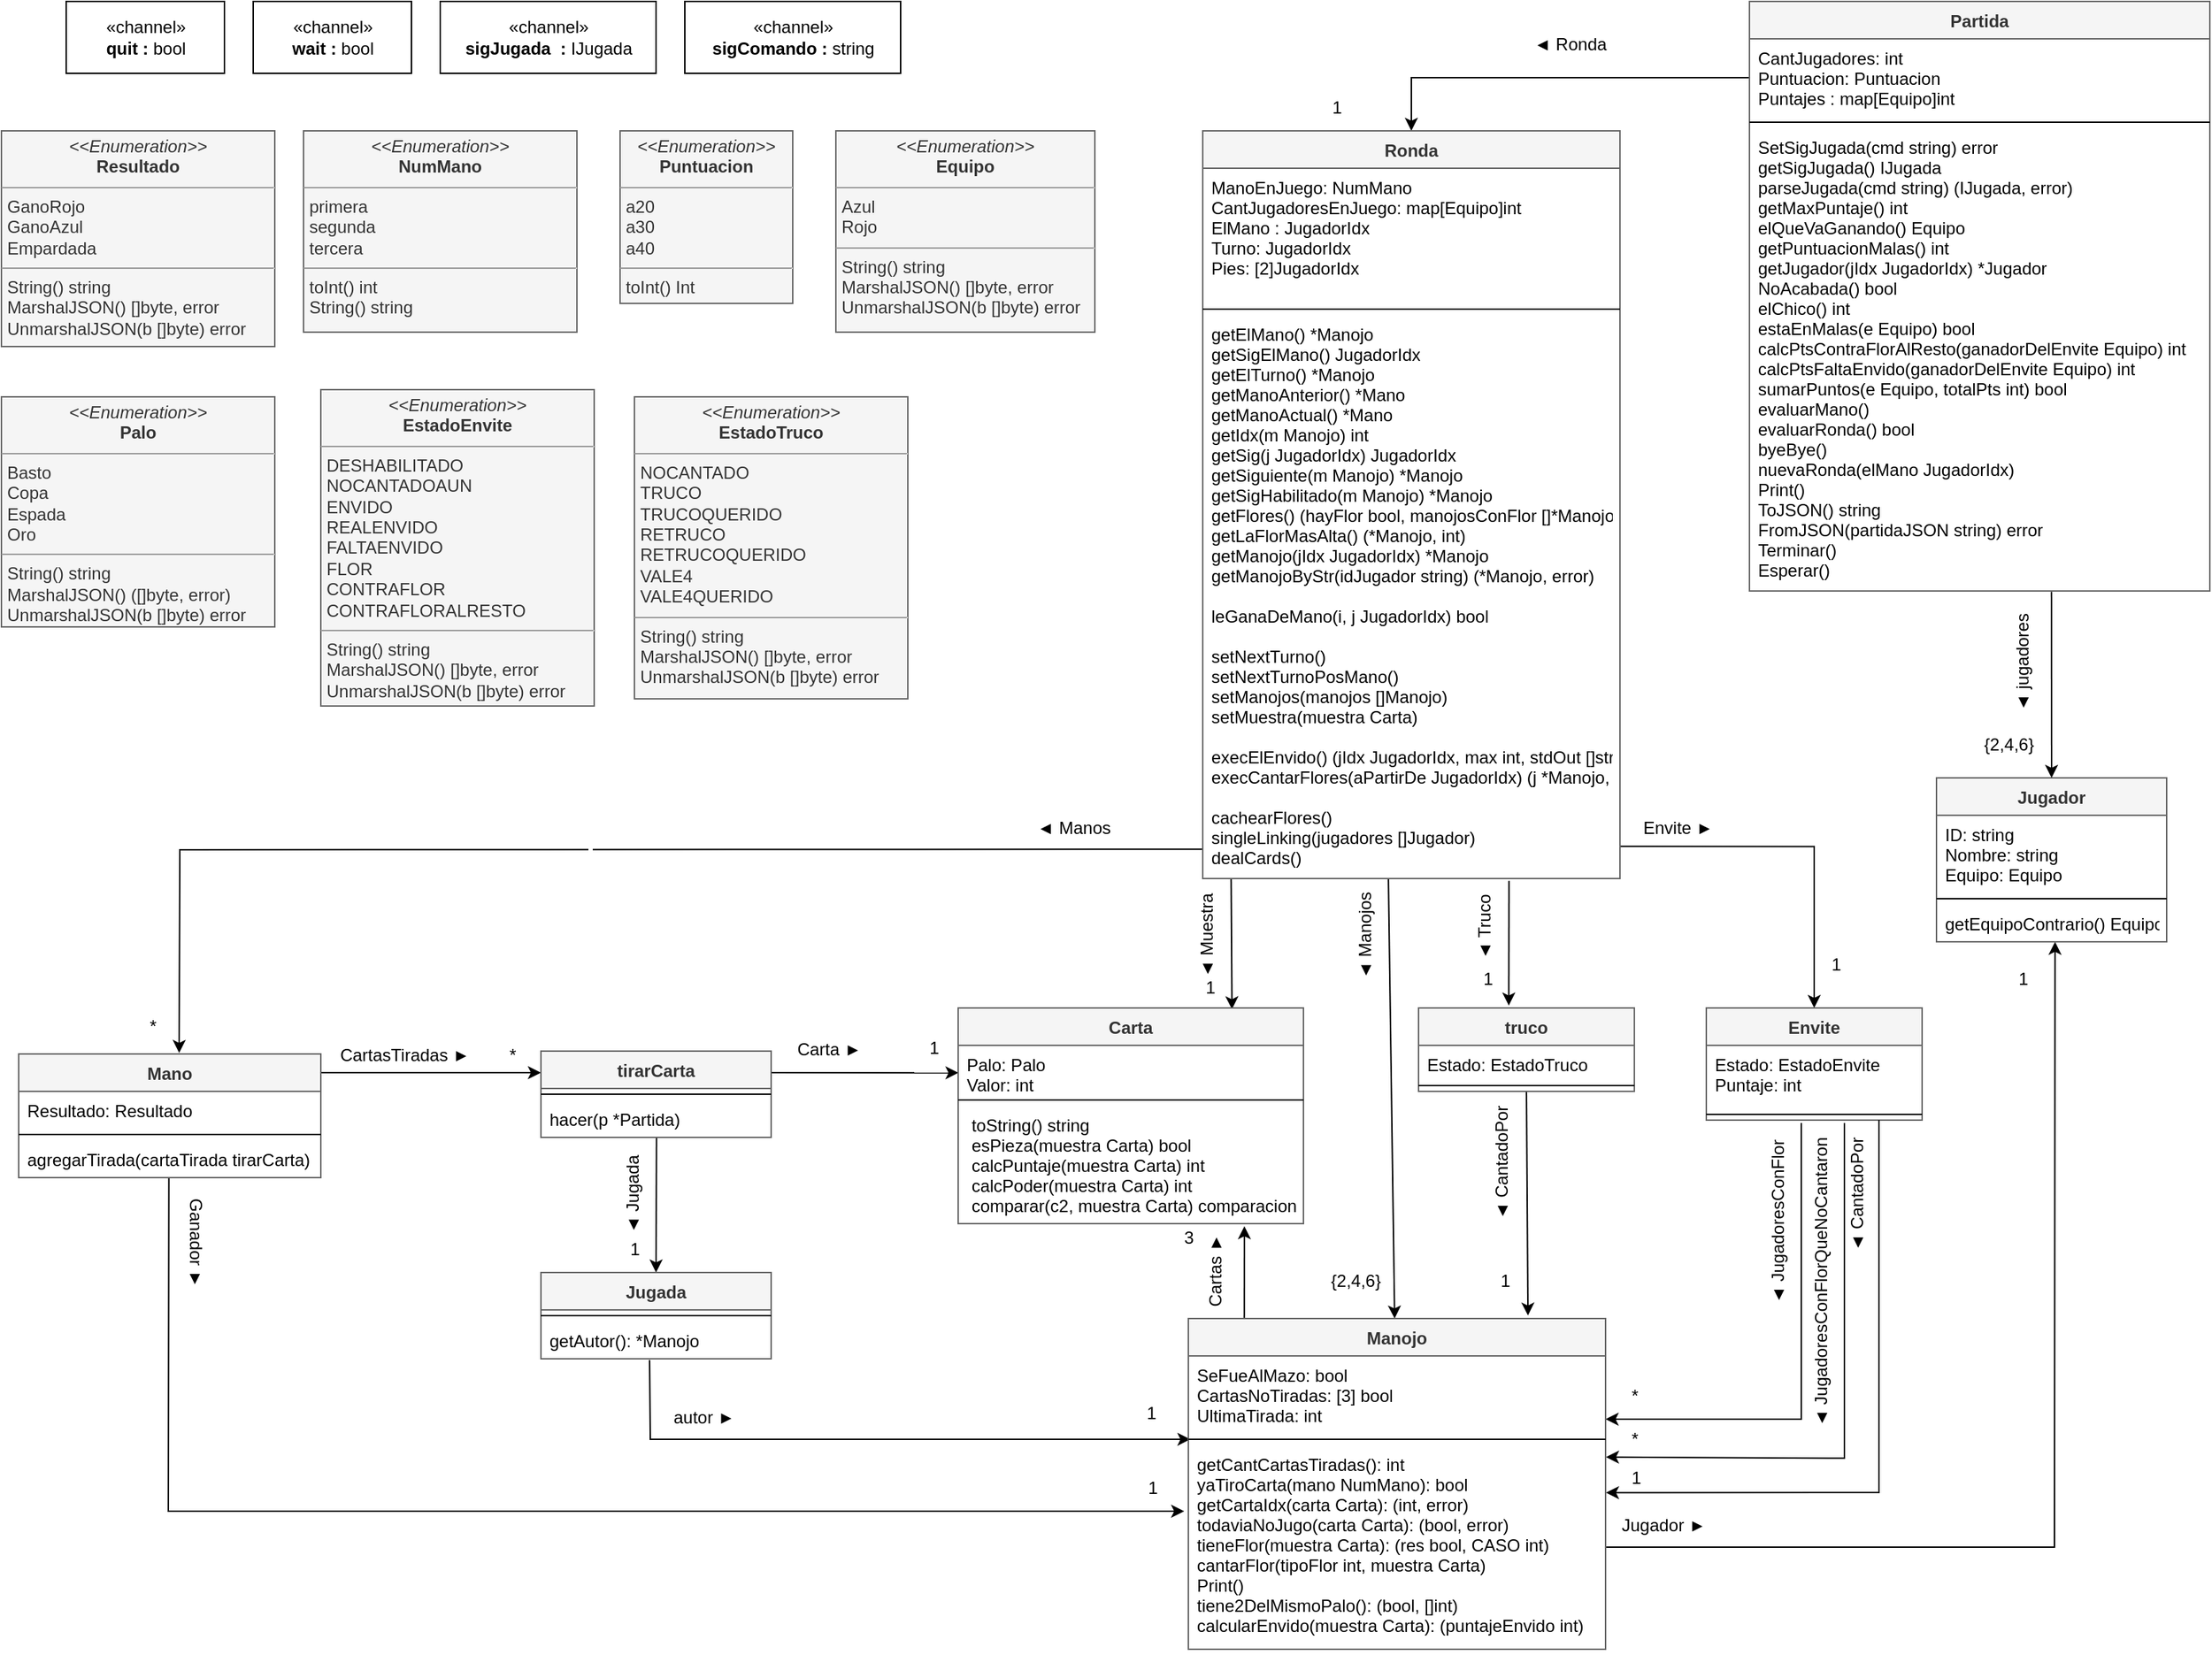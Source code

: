 <mxfile version="13.1.2" type="device" pages="2"><diagram id="nDj0JOQFukl0Y9T90QId" name="Diag. de clases"><mxGraphModel dx="868" dy="529" grid="1" gridSize="10" guides="1" tooltips="1" connect="1" arrows="1" fold="1" page="1" pageScale="1" pageWidth="1920" pageHeight="1200" math="0" shadow="0"><root><mxCell id="0"/><mxCell id="1" parent="0"/><mxCell id="qaF7zpPSC-HXymgIF2Xz-1" value="&lt;p style=&quot;margin: 0px ; margin-top: 4px ; text-align: center&quot;&gt;&lt;i&gt;&amp;lt;&amp;lt;Enumeration&amp;gt;&amp;gt;&lt;/i&gt;&lt;br&gt;&lt;b&gt;Puntuacion&lt;/b&gt;&lt;/p&gt;&lt;hr size=&quot;1&quot;&gt;&lt;p style=&quot;margin: 0px ; margin-left: 4px&quot;&gt;a20&lt;/p&gt;&lt;p style=&quot;margin: 0px ; margin-left: 4px&quot;&gt;a30&lt;/p&gt;&lt;p style=&quot;margin: 0px ; margin-left: 4px&quot;&gt;a40&lt;/p&gt;&lt;hr size=&quot;1&quot;&gt;&lt;p style=&quot;margin: 0px ; margin-left: 4px&quot;&gt;toInt() Int&lt;br&gt;&lt;/p&gt;" style="verticalAlign=top;align=left;overflow=fill;fontSize=12;fontFamily=Helvetica;html=1;fillColor=#f5f5f5;strokeColor=#666666;fontColor=#333333;" parent="1" vertex="1"><mxGeometry x="485" y="130" width="120" height="120" as="geometry"/></mxCell><mxCell id="qaF7zpPSC-HXymgIF2Xz-2" value="&lt;p style=&quot;margin: 0px ; margin-top: 4px ; text-align: center&quot;&gt;&lt;i&gt;&amp;lt;&amp;lt;Enumeration&amp;gt;&amp;gt;&lt;/i&gt;&lt;br&gt;&lt;b&gt;Equipo&lt;/b&gt;&lt;/p&gt;&lt;hr size=&quot;1&quot;&gt;&lt;p style=&quot;margin: 0px ; margin-left: 4px&quot;&gt;Azul&lt;/p&gt;&lt;p style=&quot;margin: 0px ; margin-left: 4px&quot;&gt;Rojo&lt;/p&gt;&lt;hr size=&quot;1&quot;&gt;&lt;p style=&quot;margin: 0px ; margin-left: 4px&quot;&gt;String() string&lt;/p&gt;&lt;p style=&quot;margin: 0px ; margin-left: 4px&quot;&gt;MarshalJSON() []byte, error&lt;/p&gt;&lt;p style=&quot;margin: 0px ; margin-left: 4px&quot;&gt;UnmarshalJSON(b []byte) error&lt;/p&gt;" style="verticalAlign=top;align=left;overflow=fill;fontSize=12;fontFamily=Helvetica;html=1;fillColor=#f5f5f5;strokeColor=#666666;fontColor=#333333;" parent="1" vertex="1"><mxGeometry x="635" y="130" width="180" height="140" as="geometry"/></mxCell><mxCell id="qaF7zpPSC-HXymgIF2Xz-18" value="" style="group;movable=0;resizable=0;rotatable=0;deletable=0;editable=0;connectable=0;" parent="1" vertex="1" connectable="0"><mxGeometry x="520" y="730" width="90" height="20" as="geometry"/></mxCell><mxCell id="3Lzw29qSGU8F57wfPo1i-5" value="«channel»&lt;br&gt;&lt;div&gt;&lt;b&gt;quit : &lt;/b&gt;bool&lt;/div&gt;" style="html=1;fontColor=#000000;" parent="1" vertex="1"><mxGeometry x="100" y="40" width="110" height="50" as="geometry"/></mxCell><mxCell id="3Lzw29qSGU8F57wfPo1i-6" value="«channel»&lt;br&gt;&lt;div&gt;&lt;b&gt;wait : &lt;/b&gt;bool&lt;/div&gt;" style="html=1;fontColor=#000000;" parent="1" vertex="1"><mxGeometry x="230" y="40" width="110" height="50" as="geometry"/></mxCell><mxCell id="3Lzw29qSGU8F57wfPo1i-7" value="«channel»&lt;br&gt;&lt;div&gt;&lt;b&gt;sigJugada&amp;nbsp; : &lt;/b&gt;IJugada&lt;/div&gt;" style="html=1;fontColor=#000000;" parent="1" vertex="1"><mxGeometry x="360" y="40" width="150" height="50" as="geometry"/></mxCell><mxCell id="3Lzw29qSGU8F57wfPo1i-8" value="«channel»&lt;br&gt;&lt;div&gt;&lt;b&gt;sigComando : &lt;/b&gt;string&lt;/div&gt;" style="html=1;fontColor=#000000;" parent="1" vertex="1"><mxGeometry x="530" y="40" width="150" height="50" as="geometry"/></mxCell><mxCell id="3Lzw29qSGU8F57wfPo1i-11" value="&lt;p style=&quot;margin: 0px ; margin-top: 4px ; text-align: center&quot;&gt;&lt;i&gt;&amp;lt;&amp;lt;Enumeration&amp;gt;&amp;gt;&lt;/i&gt;&lt;br&gt;&lt;b&gt;EstadoTruco&lt;/b&gt;&lt;br&gt;&lt;/p&gt;&lt;hr size=&quot;1&quot;&gt;&lt;p style=&quot;margin: 0px ; margin-left: 4px&quot;&gt;NOCANTADO&lt;/p&gt;&lt;p style=&quot;margin: 0px ; margin-left: 4px&quot;&gt;TRUCO&lt;/p&gt;&lt;p style=&quot;margin: 0px ; margin-left: 4px&quot;&gt;TRUCOQUERIDO&lt;/p&gt;&lt;p style=&quot;margin: 0px ; margin-left: 4px&quot;&gt;RETRUCO&lt;/p&gt;&lt;p style=&quot;margin: 0px ; margin-left: 4px&quot;&gt;RETRUCOQUERIDO&lt;/p&gt;&lt;p style=&quot;margin: 0px ; margin-left: 4px&quot;&gt;VALE4&lt;/p&gt;&lt;p style=&quot;margin: 0px ; margin-left: 4px&quot;&gt;VALE4QUERIDO&lt;/p&gt;&lt;hr size=&quot;1&quot;&gt;&lt;p style=&quot;margin: 0px ; margin-left: 4px&quot;&gt;String() string&lt;/p&gt;&lt;p style=&quot;margin: 0px ; margin-left: 4px&quot;&gt;MarshalJSON() []byte, error&lt;/p&gt;&lt;p style=&quot;margin: 0px ; margin-left: 4px&quot;&gt;UnmarshalJSON(b []byte) error&lt;/p&gt;" style="verticalAlign=top;align=left;overflow=fill;fontSize=12;fontFamily=Helvetica;html=1;fillColor=#f5f5f5;strokeColor=#666666;fontColor=#333333;" parent="1" vertex="1"><mxGeometry x="495" y="315" width="190" height="210" as="geometry"/></mxCell><mxCell id="3Lzw29qSGU8F57wfPo1i-18" style="edgeStyle=orthogonalEdgeStyle;rounded=0;orthogonalLoop=1;jettySize=auto;html=1;exitX=0.5;exitY=1;exitDx=0;exitDy=0;endArrow=none;endFill=0;fontColor=#000000;" parent="1" source="3Lzw29qSGU8F57wfPo1i-11" target="3Lzw29qSGU8F57wfPo1i-11" edge="1"><mxGeometry relative="1" as="geometry"/></mxCell><mxCell id="7cneNQJJErYi521xwe1f-5" value="&lt;p style=&quot;margin: 0px ; margin-top: 4px ; text-align: center&quot;&gt;&lt;i&gt;&amp;lt;&amp;lt;Enumeration&amp;gt;&amp;gt;&lt;/i&gt;&lt;br&gt;&lt;b&gt;NumMano&lt;/b&gt;&lt;/p&gt;&lt;hr size=&quot;1&quot;&gt;&lt;p style=&quot;margin: 0px ; margin-left: 4px&quot;&gt;primera&lt;/p&gt;&lt;p style=&quot;margin: 0px ; margin-left: 4px&quot;&gt;segunda&lt;/p&gt;&lt;p style=&quot;margin: 0px ; margin-left: 4px&quot;&gt;tercera&lt;br&gt;&lt;/p&gt;&lt;hr size=&quot;1&quot;&gt;&lt;p style=&quot;margin: 0px ; margin-left: 4px&quot;&gt;toInt() int&lt;/p&gt;&lt;p style=&quot;margin: 0px ; margin-left: 4px&quot;&gt;String()&amp;nbsp;string&lt;/p&gt;" style="verticalAlign=top;align=left;overflow=fill;fontSize=12;fontFamily=Helvetica;html=1;fillColor=#f5f5f5;strokeColor=#666666;fontColor=#333333;" parent="1" vertex="1"><mxGeometry x="265" y="130" width="190" height="140" as="geometry"/></mxCell><mxCell id="7cneNQJJErYi521xwe1f-28" value="&lt;p style=&quot;margin: 0px ; margin-top: 4px ; text-align: center&quot;&gt;&lt;i&gt;&amp;lt;&amp;lt;Enumeration&amp;gt;&amp;gt;&lt;/i&gt;&lt;br&gt;&lt;b&gt;EstadoEnvite&lt;/b&gt;&lt;/p&gt;&lt;hr size=&quot;1&quot;&gt;&lt;p style=&quot;margin: 0px ; margin-left: 4px&quot;&gt;DESHABILITADO&lt;/p&gt;&lt;p style=&quot;margin: 0px ; margin-left: 4px&quot;&gt;NOCANTADOAUN&lt;/p&gt;&lt;p style=&quot;margin: 0px ; margin-left: 4px&quot;&gt;&lt;span&gt;&#9;&lt;/span&gt;ENVIDO&lt;/p&gt;&lt;p style=&quot;margin: 0px ; margin-left: 4px&quot;&gt;&lt;span&gt;&#9;&lt;/span&gt;REALENVIDO&lt;/p&gt;&lt;p style=&quot;margin: 0px ; margin-left: 4px&quot;&gt;&lt;span&gt;&#9;&lt;/span&gt;FALTAENVIDO&lt;/p&gt;&lt;p style=&quot;margin: 0px ; margin-left: 4px&quot;&gt;&lt;span&gt;&#9;&lt;/span&gt;FLOR&lt;/p&gt;&lt;p style=&quot;margin: 0px ; margin-left: 4px&quot;&gt;&lt;span&gt;&#9;&lt;/span&gt;CONTRAFLOR&lt;/p&gt;&lt;p style=&quot;margin: 0px ; margin-left: 4px&quot;&gt;&lt;span&gt;&#9;&lt;/span&gt;CONTRAFLORALRESTO&lt;/p&gt;&lt;hr size=&quot;1&quot;&gt;&lt;p style=&quot;margin: 0px ; margin-left: 4px&quot;&gt;&lt;span&gt;String() string&lt;/span&gt;&lt;/p&gt;&lt;p style=&quot;margin: 0px ; margin-left: 4px&quot;&gt;MarshalJSON() []byte, error&lt;/p&gt;&lt;p style=&quot;margin: 0px ; margin-left: 4px&quot;&gt;UnmarshalJSON(b []byte) error&lt;/p&gt;" style="verticalAlign=top;align=left;overflow=fill;fontSize=12;fontFamily=Helvetica;html=1;fillColor=#f5f5f5;strokeColor=#666666;fontColor=#333333;" parent="1" vertex="1"><mxGeometry x="277" y="310" width="190" height="220" as="geometry"/></mxCell><mxCell id="7cneNQJJErYi521xwe1f-39" value="&lt;p style=&quot;margin: 0px ; margin-top: 4px ; text-align: center&quot;&gt;&lt;i&gt;&amp;lt;&amp;lt;Enumeration&amp;gt;&amp;gt;&lt;/i&gt;&lt;br&gt;&lt;b&gt;Palo&lt;/b&gt;&lt;/p&gt;&lt;hr size=&quot;1&quot;&gt;&lt;p style=&quot;margin: 0px ; margin-left: 4px&quot;&gt;Basto&lt;/p&gt;&lt;p style=&quot;margin: 0px ; margin-left: 4px&quot;&gt;Copa&lt;/p&gt;&lt;p style=&quot;margin: 0px ; margin-left: 4px&quot;&gt;Espada&lt;/p&gt;&lt;p style=&quot;margin: 0px ; margin-left: 4px&quot;&gt;Oro&lt;/p&gt;&lt;hr size=&quot;1&quot;&gt;&lt;p style=&quot;margin: 0px ; margin-left: 4px&quot;&gt;String() string&lt;/p&gt;&lt;p style=&quot;margin: 0px ; margin-left: 4px&quot;&gt;MarshalJSON() ([]byte, error)&lt;/p&gt;&lt;p style=&quot;margin: 0px ; margin-left: 4px&quot;&gt;UnmarshalJSON(b []byte) error&lt;/p&gt;" style="verticalAlign=top;align=left;overflow=fill;fontSize=12;fontFamily=Helvetica;html=1;fillColor=#f5f5f5;strokeColor=#666666;fontColor=#333333;" parent="1" vertex="1"><mxGeometry x="55" y="315" width="190" height="160" as="geometry"/></mxCell><mxCell id="sNJIt6Gq_qidxd5pt8FR-20" value="&lt;p style=&quot;margin: 0px ; margin-top: 4px ; text-align: center&quot;&gt;&lt;i&gt;&amp;lt;&amp;lt;Enumeration&amp;gt;&amp;gt;&lt;/i&gt;&lt;br&gt;&lt;b&gt;Resultado&lt;/b&gt;&lt;/p&gt;&lt;hr size=&quot;1&quot;&gt;&lt;p style=&quot;margin: 0px ; margin-left: 4px&quot;&gt;GanoRojo&lt;/p&gt;&lt;p style=&quot;margin: 0px ; margin-left: 4px&quot;&gt;GanoAzul&lt;/p&gt;&lt;p style=&quot;margin: 0px ; margin-left: 4px&quot;&gt;Empardada&lt;/p&gt;&lt;hr size=&quot;1&quot;&gt;&lt;p style=&quot;margin: 0px ; margin-left: 4px&quot;&gt;String() string&lt;/p&gt;&lt;p style=&quot;margin: 0px ; margin-left: 4px&quot;&gt;MarshalJSON() []byte, error&lt;/p&gt;&lt;p style=&quot;margin: 0px ; margin-left: 4px&quot;&gt;UnmarshalJSON(b []byte) error&lt;/p&gt;" style="verticalAlign=top;align=left;overflow=fill;fontSize=12;fontFamily=Helvetica;html=1;fillColor=#f5f5f5;strokeColor=#666666;fontColor=#333333;" parent="1" vertex="1"><mxGeometry x="55" y="130" width="190" height="150" as="geometry"/></mxCell><mxCell id="pG3EHGNxn_KTjhEgiHFE-25" style="edgeStyle=orthogonalEdgeStyle;rounded=0;orthogonalLoop=1;jettySize=auto;html=1;exitX=1.001;exitY=0.151;exitDx=0;exitDy=0;entryX=0;entryY=0.25;entryDx=0;entryDy=0;exitPerimeter=0;" parent="1" source="pG3EHGNxn_KTjhEgiHFE-58" target="JnZMIDysIaB1M6pJpDZN-1" edge="1"><mxGeometry relative="1" as="geometry"><mxPoint x="280" y="785" as="sourcePoint"/></mxGeometry></mxCell><mxCell id="pG3EHGNxn_KTjhEgiHFE-1" style="edgeStyle=orthogonalEdgeStyle;rounded=0;orthogonalLoop=1;jettySize=auto;html=1;exitX=0;exitY=0.5;exitDx=0;exitDy=0;entryX=0.5;entryY=0;entryDx=0;entryDy=0;" parent="1" source="7_fJUT9OnrB6MHsO74jP-2" target="C6o1FV5z2JKuIzq8OGW5-1" edge="1"><mxGeometry relative="1" as="geometry"/></mxCell><mxCell id="pG3EHGNxn_KTjhEgiHFE-8" style="edgeStyle=orthogonalEdgeStyle;rounded=0;orthogonalLoop=1;jettySize=auto;html=1;entryX=0.5;entryY=0;entryDx=0;entryDy=0;exitX=1;exitY=0.943;exitDx=0;exitDy=0;exitPerimeter=0;" parent="1" source="C6o1FV5z2JKuIzq8OGW5-4" target="7cneNQJJErYi521xwe1f-18" edge="1"><mxGeometry relative="1" as="geometry"><mxPoint x="1182" y="628" as="sourcePoint"/></mxGeometry></mxCell><mxCell id="pG3EHGNxn_KTjhEgiHFE-12" value="" style="endArrow=classic;html=1;exitX=0.445;exitY=1.001;exitDx=0;exitDy=0;exitPerimeter=0;rounded=0;" parent="1" source="C6o1FV5z2JKuIzq8OGW5-4" target="7cneNQJJErYi521xwe1f-13" edge="1"><mxGeometry width="50" height="50" relative="1" as="geometry"><mxPoint x="1020" y="970" as="sourcePoint"/><mxPoint x="990" y="1050" as="targetPoint"/></mxGeometry></mxCell><mxCell id="pG3EHGNxn_KTjhEgiHFE-14" value="" style="endArrow=classic;html=1;exitX=0.734;exitY=1.004;exitDx=0;exitDy=0;exitPerimeter=0;entryX=0.418;entryY=-0.029;entryDx=0;entryDy=0;entryPerimeter=0;rounded=0;" parent="1" source="C6o1FV5z2JKuIzq8OGW5-4" target="pG3EHGNxn_KTjhEgiHFE-3" edge="1"><mxGeometry width="50" height="50" relative="1" as="geometry"><mxPoint x="1060" y="780" as="sourcePoint"/><mxPoint x="1110" y="730" as="targetPoint"/></mxGeometry></mxCell><mxCell id="pG3EHGNxn_KTjhEgiHFE-15" value="" style="endArrow=classic;html=1;exitX=0.068;exitY=0.999;exitDx=0;exitDy=0;exitPerimeter=0;entryX=0.793;entryY=0.006;entryDx=0;entryDy=0;entryPerimeter=0;rounded=0;" parent="1" source="C6o1FV5z2JKuIzq8OGW5-4" target="7cneNQJJErYi521xwe1f-35" edge="1"><mxGeometry width="50" height="50" relative="1" as="geometry"><mxPoint x="910" y="700" as="sourcePoint"/><mxPoint x="910.41" y="787.172" as="targetPoint"/></mxGeometry></mxCell><mxCell id="pG3EHGNxn_KTjhEgiHFE-18" value="" style="endArrow=classic;html=1;entryX=1.001;entryY=0.059;entryDx=0;entryDy=0;rounded=0;entryPerimeter=0;" parent="1" target="7cneNQJJErYi521xwe1f-16" edge="1"><mxGeometry width="50" height="50" relative="1" as="geometry"><mxPoint x="1336" y="820" as="sourcePoint"/><mxPoint x="1240" y="1053.144" as="targetPoint"/><Array as="points"><mxPoint x="1336" y="1053.144"/></Array></mxGeometry></mxCell><mxCell id="pG3EHGNxn_KTjhEgiHFE-19" value="" style="endArrow=classic;html=1;entryX=1;entryY=0.815;entryDx=0;entryDy=0;rounded=0;entryPerimeter=0;" parent="1" target="7cneNQJJErYi521xwe1f-14" edge="1"><mxGeometry width="50" height="50" relative="1" as="geometry"><mxPoint x="1306" y="820" as="sourcePoint"/><mxPoint x="1210" y="1007.14" as="targetPoint"/><Array as="points"><mxPoint x="1306" y="1025.99"/></Array></mxGeometry></mxCell><mxCell id="pG3EHGNxn_KTjhEgiHFE-20" value="" style="endArrow=classic;html=1;exitX=0.5;exitY=1;exitDx=0;exitDy=0;entryX=0.814;entryY=-0.009;entryDx=0;entryDy=0;entryPerimeter=0;" parent="1" source="pG3EHGNxn_KTjhEgiHFE-3" target="7cneNQJJErYi521xwe1f-13" edge="1"><mxGeometry width="50" height="50" relative="1" as="geometry"><mxPoint x="1090" y="1060" as="sourcePoint"/><mxPoint x="1140" y="1010" as="targetPoint"/></mxGeometry></mxCell><mxCell id="pG3EHGNxn_KTjhEgiHFE-21" value="" style="endArrow=classic;html=1;exitX=0.134;exitY=-0.001;exitDx=0;exitDy=0;exitPerimeter=0;entryX=0.829;entryY=1.022;entryDx=0;entryDy=0;entryPerimeter=0;" parent="1" source="7cneNQJJErYi521xwe1f-13" target="7cneNQJJErYi521xwe1f-38" edge="1"><mxGeometry width="50" height="50" relative="1" as="geometry"><mxPoint x="910" y="1160" as="sourcePoint"/><mxPoint x="940" y="1100" as="targetPoint"/></mxGeometry></mxCell><mxCell id="pG3EHGNxn_KTjhEgiHFE-22" value="&amp;nbsp;" style="endArrow=classic;html=1;exitX=-0.001;exitY=0.948;exitDx=0;exitDy=0;exitPerimeter=0;entryX=0.531;entryY=-0.008;entryDx=0;entryDy=0;rounded=0;entryPerimeter=0;" parent="1" source="C6o1FV5z2JKuIzq8OGW5-4" target="pG3EHGNxn_KTjhEgiHFE-58" edge="1"><mxGeometry width="50" height="50" relative="1" as="geometry"><mxPoint x="580" y="740" as="sourcePoint"/><mxPoint x="178.78" y="769.64" as="targetPoint"/><Array as="points"><mxPoint x="179" y="630"/></Array></mxGeometry></mxCell><mxCell id="pG3EHGNxn_KTjhEgiHFE-23" value="" style="endArrow=classic;html=1;exitX=1;exitY=0.5;exitDx=0;exitDy=0;entryX=0.515;entryY=0.999;entryDx=0;entryDy=0;entryPerimeter=0;rounded=0;" parent="1" source="7cneNQJJErYi521xwe1f-16" target="7_fJUT9OnrB6MHsO74jP-10" edge="1"><mxGeometry width="50" height="50" relative="1" as="geometry"><mxPoint x="1580" y="1105.99" as="sourcePoint"/><mxPoint x="1802.08" y="310.0" as="targetPoint"/><Array as="points"><mxPoint x="1482" y="1115"/></Array></mxGeometry></mxCell><mxCell id="pG3EHGNxn_KTjhEgiHFE-24" value="" style="endArrow=classic;html=1;exitX=0.497;exitY=1;exitDx=0;exitDy=0;exitPerimeter=0;entryX=-0.01;entryY=0.324;entryDx=0;entryDy=0;rounded=0;entryPerimeter=0;" parent="1" source="pG3EHGNxn_KTjhEgiHFE-61" target="7cneNQJJErYi521xwe1f-16" edge="1"><mxGeometry width="50" height="50" relative="1" as="geometry"><mxPoint x="171.22" y="832.34" as="sourcePoint"/><mxPoint x="480" y="1005.99" as="targetPoint"/><Array as="points"><mxPoint x="171" y="1089.99"/></Array></mxGeometry></mxCell><mxCell id="pG3EHGNxn_KTjhEgiHFE-27" value="" style="endArrow=classic;html=1;exitX=1;exitY=0.25;exitDx=0;exitDy=0;entryX=0.001;entryY=0.562;entryDx=0;entryDy=0;entryPerimeter=0;" parent="1" source="JnZMIDysIaB1M6pJpDZN-1" target="7cneNQJJErYi521xwe1f-36" edge="1"><mxGeometry width="50" height="50" relative="1" as="geometry"><mxPoint x="600" y="850" as="sourcePoint"/><mxPoint x="660" y="815" as="targetPoint"/></mxGeometry></mxCell><mxCell id="pG3EHGNxn_KTjhEgiHFE-28" value="" style="endArrow=classic;html=1;entryX=0.5;entryY=0;entryDx=0;entryDy=0;exitX=0.502;exitY=1.02;exitDx=0;exitDy=0;exitPerimeter=0;" parent="1" source="JnZMIDysIaB1M6pJpDZN-4" target="JnZMIDysIaB1M6pJpDZN-16" edge="1"><mxGeometry width="50" height="50" relative="1" as="geometry"><mxPoint x="510" y="870" as="sourcePoint"/><mxPoint x="510" y="904" as="targetPoint"/></mxGeometry></mxCell><mxCell id="pG3EHGNxn_KTjhEgiHFE-29" value="" style="endArrow=classic;html=1;exitX=0.472;exitY=1.035;exitDx=0;exitDy=0;exitPerimeter=0;entryX=0.005;entryY=1.074;entryDx=0;entryDy=0;entryPerimeter=0;rounded=0;" parent="1" source="JnZMIDysIaB1M6pJpDZN-19" target="7cneNQJJErYi521xwe1f-14" edge="1"><mxGeometry width="50" height="50" relative="1" as="geometry"><mxPoint x="446" y="762.096" as="sourcePoint"/><mxPoint x="700" y="875.99" as="targetPoint"/><Array as="points"><mxPoint x="506" y="1040"/></Array></mxGeometry></mxCell><mxCell id="7_fJUT9OnrB6MHsO74jP-1" value="Partida" style="swimlane;fontStyle=1;align=center;verticalAlign=top;childLayout=stackLayout;horizontal=1;startSize=26;horizontalStack=0;resizeParent=1;resizeParentMax=0;resizeLast=0;collapsible=1;marginBottom=0;fillColor=#f5f5f5;strokeColor=#666666;fontColor=#333333;" parent="1" vertex="1"><mxGeometry x="1270" y="40" width="320" height="410" as="geometry"><mxRectangle x="1270" y="40" width="100" height="26" as="alternateBounds"/></mxGeometry></mxCell><mxCell id="7_fJUT9OnrB6MHsO74jP-2" value="CantJugadores: int&#10;Puntuacion: Puntuacion&#10;Puntajes : map[Equipo]int" style="text;strokeColor=none;fillColor=none;align=left;verticalAlign=top;spacingLeft=4;spacingRight=4;overflow=hidden;rotatable=0;points=[[0,0.5],[1,0.5]];portConstraint=eastwest;fontColor=#000000;" parent="7_fJUT9OnrB6MHsO74jP-1" vertex="1"><mxGeometry y="26" width="320" height="54" as="geometry"/></mxCell><mxCell id="7_fJUT9OnrB6MHsO74jP-3" value="" style="line;strokeWidth=1;fillColor=none;align=left;verticalAlign=middle;spacingTop=-1;spacingLeft=3;spacingRight=3;rotatable=0;labelPosition=right;points=[];portConstraint=eastwest;" parent="7_fJUT9OnrB6MHsO74jP-1" vertex="1"><mxGeometry y="80" width="320" height="8" as="geometry"/></mxCell><mxCell id="7_fJUT9OnrB6MHsO74jP-4" value="SetSigJugada(cmd string) error &#10;getSigJugada() IJugada &#10;parseJugada(cmd string) (IJugada, error) &#10;getMaxPuntaje() int &#10;elQueVaGanando() Equipo &#10;getPuntuacionMalas() int &#10;getJugador(jIdx JugadorIdx) *Jugador &#10;NoAcabada() bool &#10;elChico() int &#10;estaEnMalas(e Equipo) bool &#10;calcPtsContraFlorAlResto(ganadorDelEnvite Equipo) int &#10;calcPtsFaltaEnvido(ganadorDelEnvite Equipo) int &#10;sumarPuntos(e Equipo, totalPts int) bool &#10;evaluarMano() &#10;evaluarRonda() bool &#10;byeBye() &#10;nuevaRonda(elMano JugadorIdx) &#10;Print() &#10;ToJSON() string &#10;FromJSON(partidaJSON string) error &#10;Terminar() &#10;Esperar()" style="text;strokeColor=none;fillColor=none;align=left;verticalAlign=top;spacingLeft=4;spacingRight=4;overflow=hidden;rotatable=0;points=[[0,0.5],[1,0.5]];portConstraint=eastwest;" parent="7_fJUT9OnrB6MHsO74jP-1" vertex="1"><mxGeometry y="88" width="320" height="322" as="geometry"/></mxCell><mxCell id="JnZMIDysIaB1M6pJpDZN-16" value="Jugada" style="swimlane;fontStyle=1;align=center;verticalAlign=top;childLayout=stackLayout;horizontal=1;startSize=26;horizontalStack=0;resizeParent=1;resizeParentMax=0;resizeLast=0;collapsible=1;marginBottom=0;fillColor=#f5f5f5;strokeColor=#666666;fontColor=#333333;" parent="1" vertex="1"><mxGeometry x="430" y="924" width="160" height="60" as="geometry"/></mxCell><mxCell id="JnZMIDysIaB1M6pJpDZN-18" value="" style="line;strokeWidth=1;fillColor=none;align=left;verticalAlign=middle;spacingTop=-1;spacingLeft=3;spacingRight=3;rotatable=0;labelPosition=right;points=[];portConstraint=eastwest;" parent="JnZMIDysIaB1M6pJpDZN-16" vertex="1"><mxGeometry y="26" width="160" height="8" as="geometry"/></mxCell><mxCell id="JnZMIDysIaB1M6pJpDZN-19" value="getAutor(): *Manojo" style="text;strokeColor=none;fillColor=none;align=left;verticalAlign=top;spacingLeft=4;spacingRight=4;overflow=hidden;rotatable=0;points=[[0,0.5],[1,0.5]];portConstraint=eastwest;" parent="JnZMIDysIaB1M6pJpDZN-16" vertex="1"><mxGeometry y="34" width="160" height="26" as="geometry"/></mxCell><mxCell id="7cneNQJJErYi521xwe1f-13" value="Manojo" style="swimlane;fontStyle=1;align=center;verticalAlign=top;childLayout=stackLayout;horizontal=1;startSize=26;horizontalStack=0;resizeParent=1;resizeParentMax=0;resizeLast=0;collapsible=1;marginBottom=0;fillColor=#f5f5f5;strokeColor=#666666;fontColor=#333333;" parent="1" vertex="1"><mxGeometry x="880" y="955.99" width="290" height="230" as="geometry"/></mxCell><mxCell id="7cneNQJJErYi521xwe1f-14" value="SeFueAlMazo: bool&#10;CartasNoTiradas: [3] bool&#10;UltimaTirada: int" style="text;strokeColor=none;fillColor=none;align=left;verticalAlign=top;spacingLeft=4;spacingRight=4;overflow=hidden;rotatable=0;points=[[0,0.5],[1,0.5]];portConstraint=eastwest;" parent="7cneNQJJErYi521xwe1f-13" vertex="1"><mxGeometry y="26" width="290" height="54" as="geometry"/></mxCell><mxCell id="7cneNQJJErYi521xwe1f-15" value="" style="line;strokeWidth=1;fillColor=none;align=left;verticalAlign=middle;spacingTop=-1;spacingLeft=3;spacingRight=3;rotatable=0;labelPosition=right;points=[];portConstraint=eastwest;" parent="7cneNQJJErYi521xwe1f-13" vertex="1"><mxGeometry y="80" width="290" height="8" as="geometry"/></mxCell><mxCell id="7cneNQJJErYi521xwe1f-16" value="getCantCartasTiradas(): int&#10;yaTiroCarta(mano NumMano): bool&#10;getCartaIdx(carta Carta): (int, error)&#10;todaviaNoJugo(carta Carta): (bool, error)&#10;tieneFlor(muestra Carta): (res bool, CASO int)&#10;cantarFlor(tipoFlor int, muestra Carta)&#10;Print()&#10;tiene2DelMismoPalo(): (bool, []int)&#10;calcularEnvido(muestra Carta): (puntajeEnvido int)" style="text;strokeColor=none;fillColor=none;align=left;verticalAlign=top;spacingLeft=4;spacingRight=4;overflow=hidden;rotatable=0;points=[[0,0.5],[1,0.5]];portConstraint=eastwest;" parent="7cneNQJJErYi521xwe1f-13" vertex="1"><mxGeometry y="88" width="290" height="142" as="geometry"/></mxCell><mxCell id="C6o1FV5z2JKuIzq8OGW5-1" value="Ronda" style="swimlane;fontStyle=1;align=center;verticalAlign=top;childLayout=stackLayout;horizontal=1;startSize=26;horizontalStack=0;resizeParent=1;resizeParentMax=0;resizeLast=0;collapsible=1;marginBottom=0;fillColor=#f5f5f5;strokeColor=#666666;fontColor=#333333;" parent="1" vertex="1"><mxGeometry x="890" y="130" width="290" height="520" as="geometry"/></mxCell><mxCell id="C6o1FV5z2JKuIzq8OGW5-2" value="ManoEnJuego: NumMano&#10;CantJugadoresEnJuego: map[Equipo]int&#10;ElMano : JugadorIdx&#10;Turno: JugadorIdx&#10;Pies: [2]JugadorIdx&#10;" style="text;strokeColor=none;fillColor=none;align=left;verticalAlign=top;spacingLeft=4;spacingRight=4;overflow=hidden;rotatable=0;points=[[0,0.5],[1,0.5]];portConstraint=eastwest;" parent="C6o1FV5z2JKuIzq8OGW5-1" vertex="1"><mxGeometry y="26" width="290" height="94" as="geometry"/></mxCell><mxCell id="C6o1FV5z2JKuIzq8OGW5-3" value="" style="line;strokeWidth=1;fillColor=none;align=left;verticalAlign=middle;spacingTop=-1;spacingLeft=3;spacingRight=3;rotatable=0;labelPosition=right;points=[];portConstraint=eastwest;" parent="C6o1FV5z2JKuIzq8OGW5-1" vertex="1"><mxGeometry y="120" width="290" height="8" as="geometry"/></mxCell><mxCell id="C6o1FV5z2JKuIzq8OGW5-4" value="getElMano() *Manojo&#10;getSigElMano() JugadorIdx&#10;getElTurno() *Manojo&#10;getManoAnterior() *Mano&#10;getManoActual() *Mano&#10;getIdx(m Manojo) int&#10;getSig(j JugadorIdx) JugadorIdx&#10;getSiguiente(m Manojo) *Manojo&#10;getSigHabilitado(m Manojo) *Manojo&#10;getFlores() (hayFlor bool, manojosConFlor []*Manojo)&#10;getLaFlorMasAlta() (*Manojo, int)&#10;getManojo(jIdx JugadorIdx) *Manojo&#10;getManojoByStr(idJugador string) (*Manojo, error)&#10;&#10;leGanaDeMano(i, j JugadorIdx) bool&#10;&#10;setNextTurno()&#10;setNextTurnoPosMano()&#10;setManojos(manojos []Manojo)&#10;setMuestra(muestra Carta)&#10;&#10;execElEnvido() (jIdx JugadorIdx, max int, stdOut []string)&#10;execCantarFlores(aPartirDe JugadorIdx) (j *Manojo, max int, stdOut []string)&#10;&#10;cachearFlores()&#10;singleLinking(jugadores []Jugador)&#10;dealCards()" style="text;strokeColor=none;fillColor=none;align=left;verticalAlign=top;spacingLeft=4;spacingRight=4;overflow=hidden;rotatable=0;points=[[0,0.5],[1,0.5]];portConstraint=eastwest;" parent="C6o1FV5z2JKuIzq8OGW5-1" vertex="1"><mxGeometry y="128" width="290" height="392" as="geometry"/></mxCell><mxCell id="7cneNQJJErYi521xwe1f-18" value="Envite" style="swimlane;fontStyle=1;align=center;verticalAlign=top;childLayout=stackLayout;horizontal=1;startSize=26;horizontalStack=0;resizeParent=1;resizeParentMax=0;resizeLast=0;collapsible=1;marginBottom=0;fillColor=#f5f5f5;strokeColor=#666666;fontColor=#333333;" parent="1" vertex="1"><mxGeometry x="1240" y="740" width="150" height="78" as="geometry"/></mxCell><mxCell id="7cneNQJJErYi521xwe1f-19" value="Estado: EstadoEnvite&#10;Puntaje: int" style="text;align=left;verticalAlign=top;spacingLeft=4;spacingRight=4;overflow=hidden;rotatable=0;points=[[0,0.5],[1,0.5]];portConstraint=eastwest;" parent="7cneNQJJErYi521xwe1f-18" vertex="1"><mxGeometry y="26" width="150" height="44" as="geometry"/></mxCell><mxCell id="7cneNQJJErYi521xwe1f-20" value="" style="line;strokeWidth=1;fillColor=none;align=left;verticalAlign=middle;spacingTop=-1;spacingLeft=3;spacingRight=3;rotatable=0;labelPosition=right;points=[];portConstraint=eastwest;" parent="7cneNQJJErYi521xwe1f-18" vertex="1"><mxGeometry y="70" width="150" height="8" as="geometry"/></mxCell><mxCell id="pG3EHGNxn_KTjhEgiHFE-3" value="truco" style="swimlane;fontStyle=1;align=center;verticalAlign=top;childLayout=stackLayout;horizontal=1;startSize=26;horizontalStack=0;resizeParent=1;resizeParentMax=0;resizeLast=0;collapsible=1;marginBottom=0;fillColor=#f5f5f5;strokeColor=#666666;fontColor=#333333;" parent="1" vertex="1"><mxGeometry x="1040" y="740" width="150" height="58" as="geometry"/></mxCell><mxCell id="pG3EHGNxn_KTjhEgiHFE-4" value="Estado: EstadoTruco" style="text;strokeColor=none;fillColor=none;align=left;verticalAlign=top;spacingLeft=4;spacingRight=4;overflow=hidden;rotatable=0;points=[[0,0.5],[1,0.5]];portConstraint=eastwest;" parent="pG3EHGNxn_KTjhEgiHFE-3" vertex="1"><mxGeometry y="26" width="150" height="24" as="geometry"/></mxCell><mxCell id="pG3EHGNxn_KTjhEgiHFE-5" value="" style="line;strokeWidth=1;fillColor=none;align=left;verticalAlign=middle;spacingTop=-1;spacingLeft=3;spacingRight=3;rotatable=0;labelPosition=right;points=[];portConstraint=eastwest;" parent="pG3EHGNxn_KTjhEgiHFE-3" vertex="1"><mxGeometry y="50" width="150" height="8" as="geometry"/></mxCell><mxCell id="7cneNQJJErYi521xwe1f-35" value="Carta" style="swimlane;fontStyle=1;align=center;verticalAlign=top;childLayout=stackLayout;horizontal=1;startSize=26;horizontalStack=0;resizeParent=1;resizeParentMax=0;resizeLast=0;collapsible=1;marginBottom=0;fillColor=#f5f5f5;strokeColor=#666666;fontColor=#333333;" parent="1" vertex="1"><mxGeometry x="720" y="740" width="240" height="150" as="geometry"/></mxCell><mxCell id="7cneNQJJErYi521xwe1f-36" value="Palo: Palo&#10;Valor: int" style="text;strokeColor=none;fillColor=none;align=left;verticalAlign=top;spacingLeft=4;spacingRight=4;overflow=hidden;rotatable=0;points=[[0,0.5],[1,0.5]];portConstraint=eastwest;" parent="7cneNQJJErYi521xwe1f-35" vertex="1"><mxGeometry y="26" width="240" height="34" as="geometry"/></mxCell><mxCell id="7cneNQJJErYi521xwe1f-37" value="" style="line;strokeWidth=1;fillColor=none;align=left;verticalAlign=middle;spacingTop=-1;spacingLeft=3;spacingRight=3;rotatable=0;labelPosition=right;points=[];portConstraint=eastwest;" parent="7cneNQJJErYi521xwe1f-35" vertex="1"><mxGeometry y="60" width="240" height="8" as="geometry"/></mxCell><mxCell id="7cneNQJJErYi521xwe1f-38" value=" toString() string&#10; esPieza(muestra Carta) bool&#10; calcPuntaje(muestra Carta) int&#10; calcPoder(muestra Carta) int&#10; comparar(c2, muestra Carta) comparacion" style="text;strokeColor=none;fillColor=none;align=left;verticalAlign=top;spacingLeft=4;spacingRight=4;overflow=hidden;rotatable=0;points=[[0,0.5],[1,0.5]];portConstraint=eastwest;" parent="7cneNQJJErYi521xwe1f-35" vertex="1"><mxGeometry y="68" width="240" height="82" as="geometry"/></mxCell><mxCell id="JnZMIDysIaB1M6pJpDZN-1" value="tirarCarta" style="swimlane;fontStyle=1;align=center;verticalAlign=top;childLayout=stackLayout;horizontal=1;startSize=26;horizontalStack=0;resizeParent=1;resizeParentMax=0;resizeLast=0;collapsible=1;marginBottom=0;fillColor=#f5f5f5;strokeColor=#666666;fontColor=#333333;" parent="1" vertex="1"><mxGeometry x="430" y="770" width="160" height="60" as="geometry"/></mxCell><mxCell id="JnZMIDysIaB1M6pJpDZN-3" value="" style="line;strokeWidth=1;fillColor=none;align=left;verticalAlign=middle;spacingTop=-1;spacingLeft=3;spacingRight=3;rotatable=0;labelPosition=right;points=[];portConstraint=eastwest;" parent="JnZMIDysIaB1M6pJpDZN-1" vertex="1"><mxGeometry y="26" width="160" height="8" as="geometry"/></mxCell><mxCell id="JnZMIDysIaB1M6pJpDZN-4" value="hacer(p *Partida)" style="text;strokeColor=none;fillColor=none;align=left;verticalAlign=top;spacingLeft=4;spacingRight=4;overflow=hidden;rotatable=0;points=[[0,0.5],[1,0.5]];portConstraint=eastwest;" parent="JnZMIDysIaB1M6pJpDZN-1" vertex="1"><mxGeometry y="34" width="160" height="26" as="geometry"/></mxCell><mxCell id="pG3EHGNxn_KTjhEgiHFE-31" value="{2,4,6}" style="text;html=1;align=center;verticalAlign=middle;resizable=0;points=[];autosize=1;" parent="1" vertex="1"><mxGeometry x="1425" y="547" width="50" height="20" as="geometry"/></mxCell><mxCell id="pG3EHGNxn_KTjhEgiHFE-32" value="◄ Ronda" style="text;html=1;align=center;verticalAlign=middle;resizable=0;points=[];autosize=1;" parent="1" vertex="1"><mxGeometry x="1110" y="60" width="70" height="20" as="geometry"/></mxCell><mxCell id="pG3EHGNxn_KTjhEgiHFE-33" value="1" style="text;html=1;align=center;verticalAlign=middle;resizable=0;points=[];autosize=1;" parent="1" vertex="1"><mxGeometry x="973" y="104" width="20" height="20" as="geometry"/></mxCell><mxCell id="pG3EHGNxn_KTjhEgiHFE-34" value="◄ Manos" style="text;html=1;align=center;verticalAlign=middle;resizable=0;points=[];autosize=1;" parent="1" vertex="1"><mxGeometry x="765" y="605" width="70" height="20" as="geometry"/></mxCell><mxCell id="pG3EHGNxn_KTjhEgiHFE-35" value="Envite&amp;nbsp;►" style="text;html=1;align=center;verticalAlign=middle;resizable=0;points=[];autosize=1;" parent="1" vertex="1"><mxGeometry x="1190" y="605" width="60" height="20" as="geometry"/></mxCell><mxCell id="pG3EHGNxn_KTjhEgiHFE-36" value="◄ Truco" style="text;html=1;align=center;verticalAlign=middle;resizable=0;points=[];autosize=1;rotation=-90;" parent="1" vertex="1"><mxGeometry x="1056" y="674" width="60" height="20" as="geometry"/></mxCell><mxCell id="pG3EHGNxn_KTjhEgiHFE-37" value="1" style="text;html=1;align=center;verticalAlign=middle;resizable=0;points=[];autosize=1;" parent="1" vertex="1"><mxGeometry x="1320" y="700" width="20" height="20" as="geometry"/></mxCell><mxCell id="pG3EHGNxn_KTjhEgiHFE-38" value="1" style="text;html=1;align=center;verticalAlign=middle;resizable=0;points=[];autosize=1;" parent="1" vertex="1"><mxGeometry x="1078" y="710" width="20" height="20" as="geometry"/></mxCell><mxCell id="pG3EHGNxn_KTjhEgiHFE-39" value="◄ Muestra" style="text;html=1;align=center;verticalAlign=middle;resizable=0;points=[];autosize=1;rotation=-90;" parent="1" vertex="1"><mxGeometry x="858" y="680" width="70" height="20" as="geometry"/></mxCell><mxCell id="pG3EHGNxn_KTjhEgiHFE-40" value="1" style="text;html=1;align=center;verticalAlign=middle;resizable=0;points=[];autosize=1;" parent="1" vertex="1"><mxGeometry x="885" y="716" width="20" height="20" as="geometry"/></mxCell><mxCell id="pG3EHGNxn_KTjhEgiHFE-41" value="◄ Manojos" style="text;html=1;align=center;verticalAlign=middle;resizable=0;points=[];autosize=1;rotation=-90;" parent="1" vertex="1"><mxGeometry x="963" y="680" width="80" height="20" as="geometry"/></mxCell><mxCell id="pG3EHGNxn_KTjhEgiHFE-42" value="{2,4,6}" style="text;html=1;align=center;verticalAlign=middle;resizable=0;points=[];autosize=1;" parent="1" vertex="1"><mxGeometry x="971" y="920" width="50" height="20" as="geometry"/></mxCell><mxCell id="pG3EHGNxn_KTjhEgiHFE-43" value="*" style="text;html=1;align=center;verticalAlign=middle;resizable=0;points=[];autosize=1;" parent="1" vertex="1"><mxGeometry x="150" y="743" width="20" height="20" as="geometry"/></mxCell><mxCell id="pG3EHGNxn_KTjhEgiHFE-44" value="◄ CantadoPor" style="text;html=1;align=center;verticalAlign=middle;resizable=0;points=[];autosize=1;rotation=-90;" parent="1" vertex="1"><mxGeometry x="1053" y="838" width="90" height="20" as="geometry"/></mxCell><mxCell id="pG3EHGNxn_KTjhEgiHFE-45" value="1" style="text;html=1;align=center;verticalAlign=middle;resizable=0;points=[];autosize=1;" parent="1" vertex="1"><mxGeometry x="1090" y="920" width="20" height="20" as="geometry"/></mxCell><mxCell id="pG3EHGNxn_KTjhEgiHFE-49" value="◄ JugadoresConFlor" style="text;html=1;align=center;verticalAlign=middle;resizable=0;points=[];autosize=1;rotation=-90;" parent="1" vertex="1"><mxGeometry x="1225" y="879" width="130" height="20" as="geometry"/></mxCell><mxCell id="pG3EHGNxn_KTjhEgiHFE-50" value="◄ JugadoresConFlorQueNoCantaron" style="text;html=1;align=center;verticalAlign=middle;resizable=0;points=[];autosize=1;rotation=-90;" parent="1" vertex="1"><mxGeometry x="1210" y="921" width="220" height="20" as="geometry"/></mxCell><mxCell id="pG3EHGNxn_KTjhEgiHFE-51" value="*" style="text;html=1;align=center;verticalAlign=middle;resizable=0;points=[];autosize=1;" parent="1" vertex="1"><mxGeometry x="1180" y="1000" width="20" height="20" as="geometry"/></mxCell><mxCell id="pG3EHGNxn_KTjhEgiHFE-52" value="*" style="text;html=1;align=center;verticalAlign=middle;resizable=0;points=[];autosize=1;" parent="1" vertex="1"><mxGeometry x="1180" y="1030" width="20" height="20" as="geometry"/></mxCell><mxCell id="pG3EHGNxn_KTjhEgiHFE-54" value="3" style="text;html=1;align=center;verticalAlign=middle;resizable=0;points=[];autosize=1;" parent="1" vertex="1"><mxGeometry x="870" y="890" width="20" height="20" as="geometry"/></mxCell><mxCell id="pG3EHGNxn_KTjhEgiHFE-55" value="Cartas ►" style="text;html=1;align=center;verticalAlign=middle;resizable=0;points=[];autosize=1;rotation=-90;" parent="1" vertex="1"><mxGeometry x="864" y="913" width="70" height="20" as="geometry"/></mxCell><mxCell id="pG3EHGNxn_KTjhEgiHFE-56" value="Jugador&amp;nbsp;►" style="text;html=1;align=center;verticalAlign=middle;resizable=0;points=[];autosize=1;" parent="1" vertex="1"><mxGeometry x="1175" y="1090" width="70" height="20" as="geometry"/></mxCell><mxCell id="pG3EHGNxn_KTjhEgiHFE-57" value="1" style="text;html=1;align=center;verticalAlign=middle;resizable=0;points=[];autosize=1;" parent="1" vertex="1"><mxGeometry x="1450" y="710" width="20" height="20" as="geometry"/></mxCell><mxCell id="pG3EHGNxn_KTjhEgiHFE-58" value="Mano" style="swimlane;fontStyle=1;align=center;verticalAlign=top;childLayout=stackLayout;horizontal=1;startSize=26;horizontalStack=0;resizeParent=1;resizeParentMax=0;resizeLast=0;collapsible=1;marginBottom=0;fillColor=#f5f5f5;strokeColor=#666666;fontColor=#333333;" parent="1" vertex="1"><mxGeometry x="67" y="772" width="210" height="86" as="geometry"/></mxCell><mxCell id="pG3EHGNxn_KTjhEgiHFE-59" value="Resultado: Resultado" style="text;strokeColor=none;fillColor=none;align=left;verticalAlign=top;spacingLeft=4;spacingRight=4;overflow=hidden;rotatable=0;points=[[0,0.5],[1,0.5]];portConstraint=eastwest;" parent="pG3EHGNxn_KTjhEgiHFE-58" vertex="1"><mxGeometry y="26" width="210" height="26" as="geometry"/></mxCell><mxCell id="pG3EHGNxn_KTjhEgiHFE-60" value="" style="line;strokeWidth=1;fillColor=none;align=left;verticalAlign=middle;spacingTop=-1;spacingLeft=3;spacingRight=3;rotatable=0;labelPosition=right;points=[];portConstraint=eastwest;" parent="pG3EHGNxn_KTjhEgiHFE-58" vertex="1"><mxGeometry y="52" width="210" height="8" as="geometry"/></mxCell><mxCell id="pG3EHGNxn_KTjhEgiHFE-61" value="agregarTirada(cartaTirada tirarCarta)" style="text;strokeColor=none;fillColor=none;align=left;verticalAlign=top;spacingLeft=4;spacingRight=4;overflow=hidden;rotatable=0;points=[[0,0.5],[1,0.5]];portConstraint=eastwest;" parent="pG3EHGNxn_KTjhEgiHFE-58" vertex="1"><mxGeometry y="60" width="210" height="26" as="geometry"/></mxCell><mxCell id="pG3EHGNxn_KTjhEgiHFE-62" value="Ganador ►" style="text;html=1;align=center;verticalAlign=middle;resizable=0;points=[];autosize=1;rotation=90;" parent="1" vertex="1"><mxGeometry x="150" y="893" width="80" height="20" as="geometry"/></mxCell><mxCell id="pG3EHGNxn_KTjhEgiHFE-63" value="1" style="text;html=1;align=center;verticalAlign=middle;resizable=0;points=[];autosize=1;" parent="1" vertex="1"><mxGeometry x="845" y="1064" width="20" height="20" as="geometry"/></mxCell><mxCell id="pG3EHGNxn_KTjhEgiHFE-64" value="CartasTiradas&amp;nbsp;►" style="text;html=1;align=center;verticalAlign=middle;resizable=0;points=[];autosize=1;" parent="1" vertex="1"><mxGeometry x="280" y="763" width="110" height="20" as="geometry"/></mxCell><mxCell id="pG3EHGNxn_KTjhEgiHFE-65" value="*" style="text;html=1;align=center;verticalAlign=middle;resizable=0;points=[];autosize=1;" parent="1" vertex="1"><mxGeometry x="400" y="763" width="20" height="20" as="geometry"/></mxCell><mxCell id="pG3EHGNxn_KTjhEgiHFE-67" value="Carta&amp;nbsp;►" style="text;html=1;align=center;verticalAlign=middle;resizable=0;points=[];autosize=1;" parent="1" vertex="1"><mxGeometry x="600" y="759" width="60" height="20" as="geometry"/></mxCell><mxCell id="pG3EHGNxn_KTjhEgiHFE-68" value="1" style="text;html=1;align=center;verticalAlign=middle;resizable=0;points=[];autosize=1;" parent="1" vertex="1"><mxGeometry x="693" y="758" width="20" height="20" as="geometry"/></mxCell><mxCell id="pG3EHGNxn_KTjhEgiHFE-69" value="◄ Jugada" style="text;html=1;align=center;verticalAlign=middle;resizable=0;points=[];autosize=1;rotation=-90;" parent="1" vertex="1"><mxGeometry x="459" y="860" width="70" height="20" as="geometry"/></mxCell><mxCell id="pG3EHGNxn_KTjhEgiHFE-70" value="1" style="text;html=1;align=center;verticalAlign=middle;resizable=0;points=[];autosize=1;" parent="1" vertex="1"><mxGeometry x="485" y="898" width="20" height="20" as="geometry"/></mxCell><mxCell id="pG3EHGNxn_KTjhEgiHFE-71" value="autor&amp;nbsp;►" style="text;html=1;align=center;verticalAlign=middle;resizable=0;points=[];autosize=1;" parent="1" vertex="1"><mxGeometry x="513" y="1015" width="60" height="20" as="geometry"/></mxCell><mxCell id="pG3EHGNxn_KTjhEgiHFE-72" value="1" style="text;html=1;align=center;verticalAlign=middle;resizable=0;points=[];autosize=1;" parent="1" vertex="1"><mxGeometry x="844" y="1012" width="20" height="20" as="geometry"/></mxCell><mxCell id="pG3EHGNxn_KTjhEgiHFE-73" value="" style="endArrow=classic;html=1;entryX=1.001;entryY=0.233;entryDx=0;entryDy=0;rounded=0;entryPerimeter=0;" parent="1" target="7cneNQJJErYi521xwe1f-16" edge="1"><mxGeometry width="50" height="50" relative="1" as="geometry"><mxPoint x="1360" y="818" as="sourcePoint"/><mxPoint x="1402.0" y="1034.228" as="targetPoint"/><Array as="points"><mxPoint x="1360" y="1077"/></Array></mxGeometry></mxCell><mxCell id="pG3EHGNxn_KTjhEgiHFE-74" value="◄ CantadoPor" style="text;html=1;align=center;verticalAlign=middle;resizable=0;points=[];autosize=1;rotation=-90;" parent="1" vertex="1"><mxGeometry x="1300" y="860" width="90" height="20" as="geometry"/></mxCell><mxCell id="pG3EHGNxn_KTjhEgiHFE-76" value="1" style="text;html=1;align=center;verticalAlign=middle;resizable=0;points=[];autosize=1;" parent="1" vertex="1"><mxGeometry x="1181" y="1057" width="20" height="20" as="geometry"/></mxCell><mxCell id="7_fJUT9OnrB6MHsO74jP-7" value="Jugador" style="swimlane;fontStyle=1;align=center;verticalAlign=top;childLayout=stackLayout;horizontal=1;startSize=26;horizontalStack=0;resizeParent=1;resizeParentMax=0;resizeLast=0;collapsible=1;marginBottom=0;fillColor=#f5f5f5;strokeColor=#666666;fontColor=#333333;" parent="1" vertex="1"><mxGeometry x="1400" y="580" width="160" height="114" as="geometry"/></mxCell><mxCell id="7_fJUT9OnrB6MHsO74jP-8" value="ID: string&#10;&#9;Nombre: string&#10;Equipo: Equipo" style="text;strokeColor=none;fillColor=none;align=left;verticalAlign=top;spacingLeft=4;spacingRight=4;overflow=hidden;rotatable=0;points=[[0,0.5],[1,0.5]];portConstraint=eastwest;" parent="7_fJUT9OnrB6MHsO74jP-7" vertex="1"><mxGeometry y="26" width="160" height="54" as="geometry"/></mxCell><mxCell id="7_fJUT9OnrB6MHsO74jP-9" value="" style="line;strokeWidth=1;fillColor=none;align=left;verticalAlign=middle;spacingTop=-1;spacingLeft=3;spacingRight=3;rotatable=0;labelPosition=right;points=[];portConstraint=eastwest;" parent="7_fJUT9OnrB6MHsO74jP-7" vertex="1"><mxGeometry y="80" width="160" height="8" as="geometry"/></mxCell><mxCell id="7_fJUT9OnrB6MHsO74jP-10" value="getEquipoContrario() Equipo" style="text;strokeColor=none;fillColor=none;align=left;verticalAlign=top;spacingLeft=4;spacingRight=4;overflow=hidden;rotatable=0;points=[[0,0.5],[1,0.5]];portConstraint=eastwest;" parent="7_fJUT9OnrB6MHsO74jP-7" vertex="1"><mxGeometry y="88" width="160" height="26" as="geometry"/></mxCell><mxCell id="pG3EHGNxn_KTjhEgiHFE-79" value="" style="endArrow=classic;html=1;exitX=0.656;exitY=1.002;exitDx=0;exitDy=0;exitPerimeter=0;entryX=0.5;entryY=0;entryDx=0;entryDy=0;" parent="1" source="7_fJUT9OnrB6MHsO74jP-4" target="7_fJUT9OnrB6MHsO74jP-7" edge="1"><mxGeometry width="50" height="50" relative="1" as="geometry"><mxPoint x="1480" y="540" as="sourcePoint"/><mxPoint x="1530" y="490" as="targetPoint"/></mxGeometry></mxCell><mxCell id="pG3EHGNxn_KTjhEgiHFE-80" value="◄ jugadores" style="text;html=1;align=center;verticalAlign=middle;resizable=0;points=[];autosize=1;rotation=-90;" parent="1" vertex="1"><mxGeometry x="1420" y="490" width="80" height="20" as="geometry"/></mxCell></root></mxGraphModel></diagram><diagram id="mhaSDgWDozu5KKwBjece" name="Page-2"><mxGraphModel dx="1319" dy="756" grid="1" gridSize="10" guides="1" tooltips="1" connect="1" arrows="1" fold="1" page="1" pageScale="1" pageWidth="1920" pageHeight="1200" math="0" shadow="0"><root><mxCell id="weNV-HFBcTXhRJJBjhyg-0"/><mxCell id="weNV-HFBcTXhRJJBjhyg-1" parent="weNV-HFBcTXhRJJBjhyg-0"/><mxCell id="weNV-HFBcTXhRJJBjhyg-2" value="&lt;font&gt;&lt;span style=&quot;font-size: 24px&quot;&gt;-para que tener&amp;nbsp; Partida.cantJugadores cuando deberia ser implementado como metdo&lt;/span&gt;&lt;br&gt;&lt;span style=&quot;font-size: 24px&quot;&gt;- por que partidas.jugadores es privada pero partida.Ronda no?&lt;/span&gt;&lt;br&gt;&lt;span style=&quot;font-size: 24px&quot;&gt;- Jugador.getEquipoContrario() no deberia ser un metodo de Equipo tal que sea llamado asi: Juan.equipo.Contrario()&lt;br&gt;&lt;/span&gt;&lt;span style=&quot;font-size: 24px&quot;&gt;- la struct truco se encuentra en minusculas&lt;br&gt;&lt;/span&gt;&lt;span style=&quot;font-size: 24px&quot;&gt;- el unmarshal de Palo esta con puntero, es asi en todos?&lt;br&gt;&lt;/span&gt;&lt;span style=&quot;font-size: 24px&quot;&gt;- la clase Jugada esta al pedo, es un pasamanos&lt;/span&gt;&lt;br&gt;&lt;/font&gt;" style="text;html=1;align=left;verticalAlign=middle;resizable=0;points=[];autosize=1;fontColor=#330000;" vertex="1" parent="weNV-HFBcTXhRJJBjhyg-1"><mxGeometry x="60" y="37" width="1260" height="110" as="geometry"/></mxCell></root></mxGraphModel></diagram></mxfile>